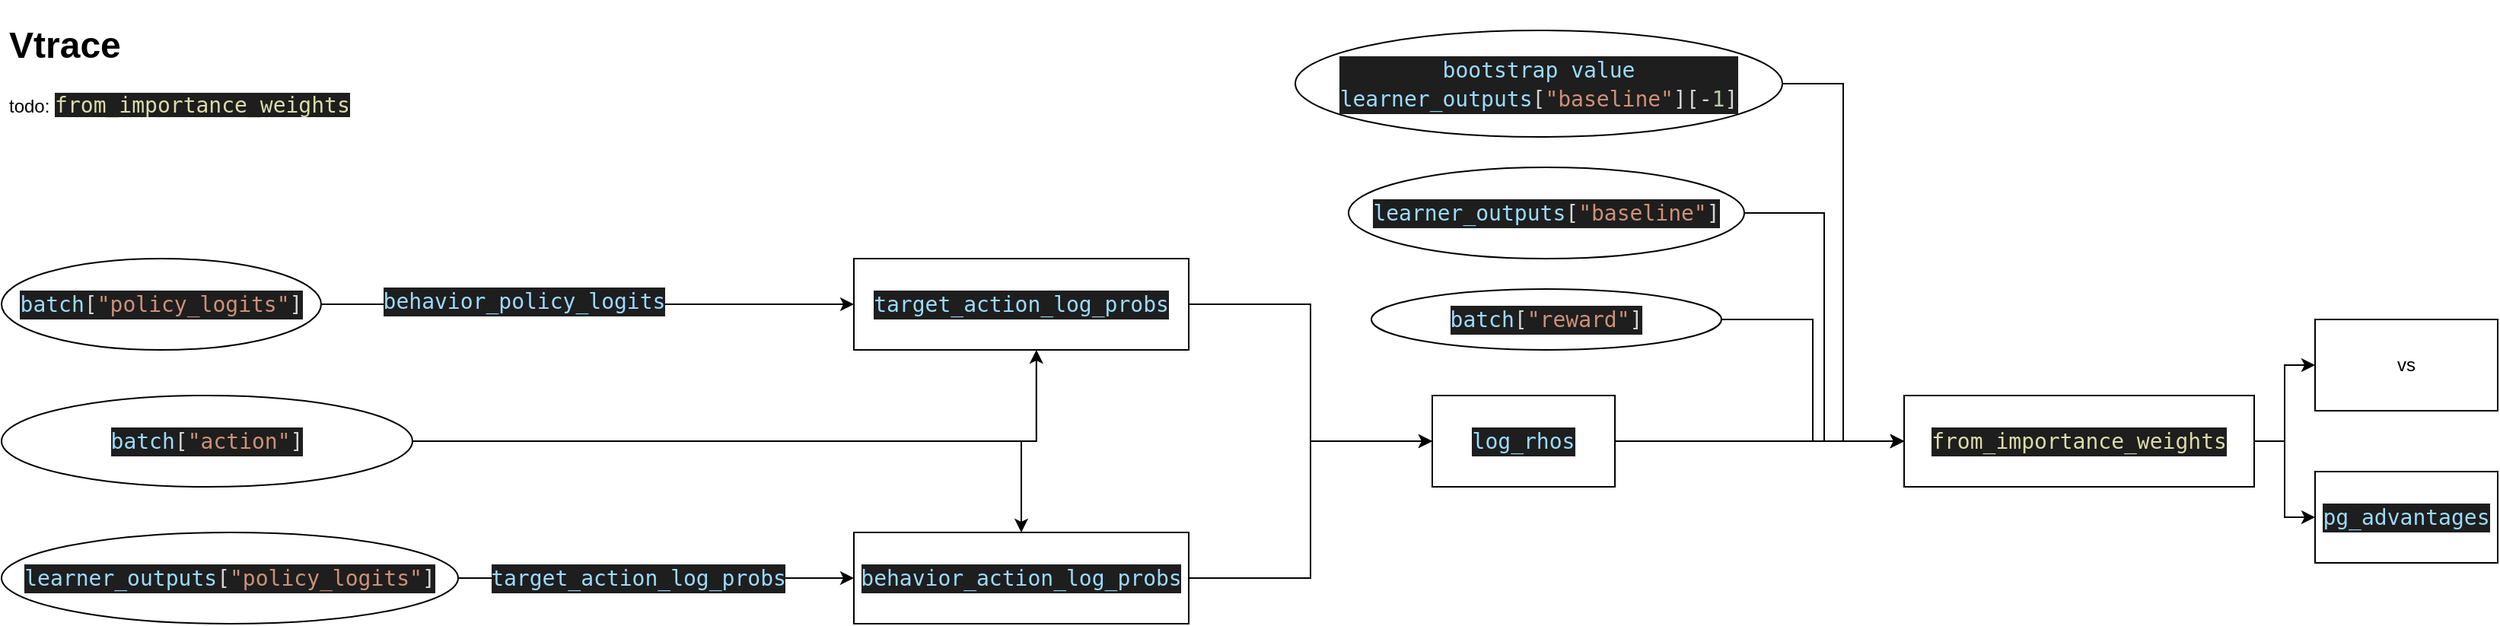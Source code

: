 <mxfile version="16.6.6" type="github">
  <diagram id="kGYc3s8CcaRbxecMhjrC" name="Page-1">
    <mxGraphModel dx="1161" dy="1125" grid="1" gridSize="10" guides="1" tooltips="1" connect="1" arrows="1" fold="1" page="1" pageScale="1" pageWidth="850" pageHeight="1100" math="0" shadow="0">
      <root>
        <mxCell id="0" />
        <mxCell id="1" parent="0" />
        <mxCell id="BBuTkvsm7TjV3sl1JJMY-8" style="edgeStyle=orthogonalEdgeStyle;rounded=0;orthogonalLoop=1;jettySize=auto;html=1;entryX=0;entryY=0.5;entryDx=0;entryDy=0;" edge="1" parent="1" source="BBuTkvsm7TjV3sl1JJMY-1" target="BBuTkvsm7TjV3sl1JJMY-7">
          <mxGeometry relative="1" as="geometry" />
        </mxCell>
        <mxCell id="BBuTkvsm7TjV3sl1JJMY-9" value="&lt;div style=&quot;color: rgb(212 , 212 , 212) ; background-color: rgb(30 , 30 , 30) ; font-family: &amp;#34;droid sans mono&amp;#34; , &amp;#34;monospace&amp;#34; , monospace ; font-size: 14px ; line-height: 19px&quot;&gt;&lt;span style=&quot;color: rgb(156 , 220 , 254)&quot;&gt;behavior_policy_logits&lt;/span&gt;&lt;/div&gt;" style="edgeLabel;html=1;align=center;verticalAlign=middle;resizable=0;points=[];" vertex="1" connectable="0" parent="BBuTkvsm7TjV3sl1JJMY-8">
          <mxGeometry x="-0.239" y="2" relative="1" as="geometry">
            <mxPoint as="offset" />
          </mxGeometry>
        </mxCell>
        <mxCell id="BBuTkvsm7TjV3sl1JJMY-1" value="&lt;div style=&quot;color: rgb(212 , 212 , 212) ; background-color: rgb(30 , 30 , 30) ; font-family: &amp;#34;droid sans mono&amp;#34; , &amp;#34;monospace&amp;#34; , monospace ; font-size: 14px ; line-height: 19px&quot;&gt;&lt;span style=&quot;color: rgb(156 , 220 , 254)&quot;&gt;batch&lt;/span&gt;[&lt;span style=&quot;color: rgb(206 , 145 , 120)&quot;&gt;&quot;policy_logits&quot;&lt;/span&gt;]&lt;/div&gt;" style="ellipse;whiteSpace=wrap;html=1;" vertex="1" parent="1">
          <mxGeometry x="20" y="200" width="210" height="60" as="geometry" />
        </mxCell>
        <mxCell id="BBuTkvsm7TjV3sl1JJMY-23" style="edgeStyle=orthogonalEdgeStyle;rounded=0;orthogonalLoop=1;jettySize=auto;html=1;entryX=0;entryY=0.5;entryDx=0;entryDy=0;" edge="1" parent="1" source="BBuTkvsm7TjV3sl1JJMY-2" target="BBuTkvsm7TjV3sl1JJMY-21">
          <mxGeometry relative="1" as="geometry" />
        </mxCell>
        <mxCell id="BBuTkvsm7TjV3sl1JJMY-24" value="&lt;div style=&quot;color: rgb(212 , 212 , 212) ; background-color: rgb(30 , 30 , 30) ; font-family: &amp;#34;droid sans mono&amp;#34; , &amp;#34;monospace&amp;#34; , monospace ; font-size: 14px ; line-height: 19px&quot;&gt;&lt;div style=&quot;color: rgb(212 , 212 , 212) ; background-color: rgb(30 , 30 , 30) ; font-family: &amp;#34;droid sans mono&amp;#34; , &amp;#34;monospace&amp;#34; , monospace ; line-height: 19px&quot;&gt;&lt;span style=&quot;color: rgb(156 , 220 , 254)&quot;&gt;target_action_log_probs&lt;/span&gt;&lt;/div&gt;&lt;/div&gt;" style="edgeLabel;html=1;align=center;verticalAlign=middle;resizable=0;points=[];" vertex="1" connectable="0" parent="BBuTkvsm7TjV3sl1JJMY-23">
          <mxGeometry x="-0.69" relative="1" as="geometry">
            <mxPoint x="77" as="offset" />
          </mxGeometry>
        </mxCell>
        <mxCell id="BBuTkvsm7TjV3sl1JJMY-2" value="&lt;meta charset=&quot;utf-8&quot;&gt;&lt;div style=&quot;color: rgb(212, 212, 212); background-color: rgb(30, 30, 30); font-family: &amp;quot;droid sans mono&amp;quot;, &amp;quot;monospace&amp;quot;, monospace; font-weight: normal; font-size: 14px; line-height: 19px;&quot;&gt;&lt;div&gt;&lt;span style=&quot;color: #9cdcfe&quot;&gt;learner_outputs&lt;/span&gt;&lt;span style=&quot;color: #d4d4d4&quot;&gt;[&lt;/span&gt;&lt;span style=&quot;color: #ce9178&quot;&gt;&quot;policy_logits&quot;&lt;/span&gt;&lt;span style=&quot;color: #d4d4d4&quot;&gt;]&lt;/span&gt;&lt;/div&gt;&lt;/div&gt;" style="ellipse;whiteSpace=wrap;html=1;" vertex="1" parent="1">
          <mxGeometry x="20" y="380" width="300" height="60" as="geometry" />
        </mxCell>
        <mxCell id="BBuTkvsm7TjV3sl1JJMY-31" style="edgeStyle=orthogonalEdgeStyle;rounded=0;orthogonalLoop=1;jettySize=auto;html=1;entryX=0.545;entryY=1;entryDx=0;entryDy=0;entryPerimeter=0;" edge="1" parent="1" source="BBuTkvsm7TjV3sl1JJMY-3" target="BBuTkvsm7TjV3sl1JJMY-7">
          <mxGeometry relative="1" as="geometry">
            <mxPoint x="700" y="270" as="targetPoint" />
          </mxGeometry>
        </mxCell>
        <mxCell id="BBuTkvsm7TjV3sl1JJMY-49" style="edgeStyle=orthogonalEdgeStyle;rounded=0;orthogonalLoop=1;jettySize=auto;html=1;" edge="1" parent="1" source="BBuTkvsm7TjV3sl1JJMY-3" target="BBuTkvsm7TjV3sl1JJMY-21">
          <mxGeometry relative="1" as="geometry" />
        </mxCell>
        <mxCell id="BBuTkvsm7TjV3sl1JJMY-3" value="&lt;div style=&quot;color: rgb(212 , 212 , 212) ; background-color: rgb(30 , 30 , 30) ; font-family: &amp;#34;droid sans mono&amp;#34; , &amp;#34;monospace&amp;#34; , monospace ; font-size: 14px ; line-height: 19px&quot;&gt;&lt;span style=&quot;color: rgb(156 , 220 , 254)&quot;&gt;batch&lt;/span&gt;[&lt;span style=&quot;color: rgb(206 , 145 , 120)&quot;&gt;&quot;action&quot;&lt;/span&gt;]&lt;/div&gt;" style="ellipse;whiteSpace=wrap;html=1;" vertex="1" parent="1">
          <mxGeometry x="20" y="290" width="270" height="60" as="geometry" />
        </mxCell>
        <mxCell id="BBuTkvsm7TjV3sl1JJMY-38" style="edgeStyle=orthogonalEdgeStyle;rounded=0;orthogonalLoop=1;jettySize=auto;html=1;entryX=0;entryY=0.5;entryDx=0;entryDy=0;" edge="1" parent="1" source="BBuTkvsm7TjV3sl1JJMY-4" target="BBuTkvsm7TjV3sl1JJMY-36">
          <mxGeometry relative="1" as="geometry" />
        </mxCell>
        <mxCell id="BBuTkvsm7TjV3sl1JJMY-4" value="&lt;div style=&quot;color: rgb(212 , 212 , 212) ; background-color: rgb(30 , 30 , 30) ; font-family: &amp;#34;droid sans mono&amp;#34; , &amp;#34;monospace&amp;#34; , monospace ; font-size: 14px ; line-height: 19px&quot;&gt;&lt;span style=&quot;color: rgb(156 , 220 , 254)&quot;&gt;batch&lt;/span&gt;[&lt;span style=&quot;color: rgb(206 , 145 , 120)&quot;&gt;&quot;reward&quot;&lt;/span&gt;]&lt;/div&gt;" style="ellipse;whiteSpace=wrap;html=1;" vertex="1" parent="1">
          <mxGeometry x="920" y="220" width="230" height="40" as="geometry" />
        </mxCell>
        <mxCell id="BBuTkvsm7TjV3sl1JJMY-39" style="edgeStyle=orthogonalEdgeStyle;rounded=0;orthogonalLoop=1;jettySize=auto;html=1;entryX=0;entryY=0.5;entryDx=0;entryDy=0;" edge="1" parent="1" source="BBuTkvsm7TjV3sl1JJMY-5" target="BBuTkvsm7TjV3sl1JJMY-36">
          <mxGeometry relative="1" as="geometry" />
        </mxCell>
        <mxCell id="BBuTkvsm7TjV3sl1JJMY-5" value="&lt;div style=&quot;color: rgb(212 , 212 , 212) ; background-color: rgb(30 , 30 , 30) ; font-family: &amp;#34;droid sans mono&amp;#34; , &amp;#34;monospace&amp;#34; , monospace ; font-size: 14px ; line-height: 19px&quot;&gt;&lt;span style=&quot;color: rgb(156 , 220 , 254)&quot;&gt;learner_outputs&lt;/span&gt;[&lt;span style=&quot;color: rgb(206 , 145 , 120)&quot;&gt;&quot;baseline&quot;&lt;/span&gt;]&lt;/div&gt;" style="ellipse;whiteSpace=wrap;html=1;" vertex="1" parent="1">
          <mxGeometry x="905" y="140" width="260" height="60" as="geometry" />
        </mxCell>
        <mxCell id="BBuTkvsm7TjV3sl1JJMY-40" style="edgeStyle=orthogonalEdgeStyle;rounded=0;orthogonalLoop=1;jettySize=auto;html=1;entryX=0;entryY=0.5;entryDx=0;entryDy=0;" edge="1" parent="1" source="BBuTkvsm7TjV3sl1JJMY-6" target="BBuTkvsm7TjV3sl1JJMY-36">
          <mxGeometry relative="1" as="geometry" />
        </mxCell>
        <mxCell id="BBuTkvsm7TjV3sl1JJMY-6" value="&lt;div style=&quot;color: rgb(212 , 212 , 212) ; background-color: rgb(30 , 30 , 30) ; font-family: &amp;#34;droid sans mono&amp;#34; , &amp;#34;monospace&amp;#34; , monospace ; font-size: 14px ; line-height: 19px&quot;&gt;&lt;span style=&quot;color: rgb(156 , 220 , 254)&quot;&gt;bootstrap value&lt;/span&gt;&lt;/div&gt;&lt;div style=&quot;color: rgb(212 , 212 , 212) ; background-color: rgb(30 , 30 , 30) ; font-family: &amp;#34;droid sans mono&amp;#34; , &amp;#34;monospace&amp;#34; , monospace ; font-size: 14px ; line-height: 19px&quot;&gt;&lt;span style=&quot;color: rgb(156 , 220 , 254)&quot;&gt;learner_outputs&lt;/span&gt;[&lt;span style=&quot;color: rgb(206 , 145 , 120)&quot;&gt;&quot;baseline&quot;&lt;/span&gt;][-&lt;span style=&quot;color: rgb(181 , 206 , 168)&quot;&gt;1&lt;/span&gt;]&lt;/div&gt;" style="ellipse;whiteSpace=wrap;html=1;" vertex="1" parent="1">
          <mxGeometry x="870" y="50" width="320" height="70" as="geometry" />
        </mxCell>
        <mxCell id="BBuTkvsm7TjV3sl1JJMY-29" style="edgeStyle=orthogonalEdgeStyle;rounded=0;orthogonalLoop=1;jettySize=auto;html=1;entryX=0;entryY=0.5;entryDx=0;entryDy=0;" edge="1" parent="1" source="BBuTkvsm7TjV3sl1JJMY-7" target="BBuTkvsm7TjV3sl1JJMY-26">
          <mxGeometry relative="1" as="geometry" />
        </mxCell>
        <mxCell id="BBuTkvsm7TjV3sl1JJMY-7" value="&lt;div style=&quot;color: rgb(212 , 212 , 212) ; background-color: rgb(30 , 30 , 30) ; font-family: &amp;#34;droid sans mono&amp;#34; , &amp;#34;monospace&amp;#34; , monospace ; font-size: 14px ; line-height: 19px&quot;&gt;&lt;span style=&quot;color: rgb(156 , 220 , 254)&quot;&gt;target_action_log_probs&lt;/span&gt;&lt;/div&gt;" style="rounded=0;whiteSpace=wrap;html=1;" vertex="1" parent="1">
          <mxGeometry x="580" y="200" width="220" height="60" as="geometry" />
        </mxCell>
        <mxCell id="BBuTkvsm7TjV3sl1JJMY-30" style="edgeStyle=orthogonalEdgeStyle;rounded=0;orthogonalLoop=1;jettySize=auto;html=1;entryX=0;entryY=0.5;entryDx=0;entryDy=0;" edge="1" parent="1" source="BBuTkvsm7TjV3sl1JJMY-21" target="BBuTkvsm7TjV3sl1JJMY-26">
          <mxGeometry relative="1" as="geometry" />
        </mxCell>
        <mxCell id="BBuTkvsm7TjV3sl1JJMY-21" value="&lt;div style=&quot;color: rgb(212 , 212 , 212) ; background-color: rgb(30 , 30 , 30) ; font-family: &amp;#34;droid sans mono&amp;#34; , &amp;#34;monospace&amp;#34; , monospace ; font-size: 14px ; line-height: 19px&quot;&gt;&lt;span style=&quot;color: rgb(156 , 220 , 254)&quot;&gt;behavior_action_log_probs&lt;/span&gt;&lt;/div&gt;" style="rounded=0;whiteSpace=wrap;html=1;" vertex="1" parent="1">
          <mxGeometry x="580" y="380" width="220" height="60" as="geometry" />
        </mxCell>
        <mxCell id="BBuTkvsm7TjV3sl1JJMY-37" style="edgeStyle=orthogonalEdgeStyle;rounded=0;orthogonalLoop=1;jettySize=auto;html=1;" edge="1" parent="1" source="BBuTkvsm7TjV3sl1JJMY-26" target="BBuTkvsm7TjV3sl1JJMY-36">
          <mxGeometry relative="1" as="geometry" />
        </mxCell>
        <mxCell id="BBuTkvsm7TjV3sl1JJMY-26" value="&lt;div style=&quot;color: rgb(212 , 212 , 212) ; background-color: rgb(30 , 30 , 30) ; font-family: &amp;#34;droid sans mono&amp;#34; , &amp;#34;monospace&amp;#34; , monospace ; font-size: 14px ; line-height: 19px&quot;&gt;&lt;span style=&quot;color: rgb(156 , 220 , 254)&quot;&gt;log_rhos&lt;/span&gt;&lt;/div&gt;" style="rounded=0;whiteSpace=wrap;html=1;" vertex="1" parent="1">
          <mxGeometry x="960" y="290" width="120" height="60" as="geometry" />
        </mxCell>
        <mxCell id="BBuTkvsm7TjV3sl1JJMY-47" style="edgeStyle=orthogonalEdgeStyle;rounded=0;orthogonalLoop=1;jettySize=auto;html=1;entryX=0;entryY=0.5;entryDx=0;entryDy=0;" edge="1" parent="1" source="BBuTkvsm7TjV3sl1JJMY-36" target="BBuTkvsm7TjV3sl1JJMY-43">
          <mxGeometry relative="1" as="geometry" />
        </mxCell>
        <mxCell id="BBuTkvsm7TjV3sl1JJMY-48" style="edgeStyle=orthogonalEdgeStyle;rounded=0;orthogonalLoop=1;jettySize=auto;html=1;entryX=0;entryY=0.5;entryDx=0;entryDy=0;" edge="1" parent="1" source="BBuTkvsm7TjV3sl1JJMY-36" target="BBuTkvsm7TjV3sl1JJMY-42">
          <mxGeometry relative="1" as="geometry" />
        </mxCell>
        <mxCell id="BBuTkvsm7TjV3sl1JJMY-36" value="&lt;div style=&quot;color: rgb(212 , 212 , 212) ; background-color: rgb(30 , 30 , 30) ; font-family: &amp;#34;droid sans mono&amp;#34; , &amp;#34;monospace&amp;#34; , monospace ; font-size: 14px ; line-height: 19px&quot;&gt;&lt;span style=&quot;color: rgb(220 , 220 , 170)&quot;&gt;from_importance_weights&lt;/span&gt;&lt;/div&gt;" style="rounded=0;whiteSpace=wrap;html=1;" vertex="1" parent="1">
          <mxGeometry x="1270" y="290" width="230" height="60" as="geometry" />
        </mxCell>
        <mxCell id="BBuTkvsm7TjV3sl1JJMY-42" value="&lt;meta charset=&quot;utf-8&quot;&gt;&lt;div style=&quot;color: rgb(212, 212, 212); background-color: rgb(30, 30, 30); font-family: &amp;quot;droid sans mono&amp;quot;, &amp;quot;monospace&amp;quot;, monospace; font-weight: normal; font-size: 14px; line-height: 19px;&quot;&gt;&lt;div&gt;&lt;span style=&quot;color: #9cdcfe&quot;&gt;pg_advantages&lt;/span&gt;&lt;/div&gt;&lt;/div&gt;" style="rounded=0;whiteSpace=wrap;html=1;" vertex="1" parent="1">
          <mxGeometry x="1540" y="340" width="120" height="60" as="geometry" />
        </mxCell>
        <mxCell id="BBuTkvsm7TjV3sl1JJMY-43" value="vs" style="rounded=0;whiteSpace=wrap;html=1;" vertex="1" parent="1">
          <mxGeometry x="1540" y="240" width="120" height="60" as="geometry" />
        </mxCell>
        <mxCell id="BBuTkvsm7TjV3sl1JJMY-50" value="&lt;h1&gt;Vtrace&lt;/h1&gt;&lt;div&gt;todo:&amp;nbsp;&lt;span style=&quot;color: rgb(220 , 220 , 170) ; background-color: rgb(30 , 30 , 30) ; font-family: &amp;#34;droid sans mono&amp;#34; , &amp;#34;monospace&amp;#34; , monospace ; font-size: 14px&quot;&gt;from_importance_weights&lt;/span&gt;&lt;/div&gt;" style="text;html=1;strokeColor=none;fillColor=none;spacing=5;spacingTop=-20;whiteSpace=wrap;overflow=hidden;rounded=0;" vertex="1" parent="1">
          <mxGeometry x="20" y="40" width="240" height="120" as="geometry" />
        </mxCell>
      </root>
    </mxGraphModel>
  </diagram>
</mxfile>
